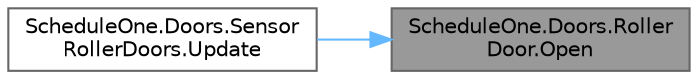 digraph "ScheduleOne.Doors.RollerDoor.Open"
{
 // LATEX_PDF_SIZE
  bgcolor="transparent";
  edge [fontname=Helvetica,fontsize=10,labelfontname=Helvetica,labelfontsize=10];
  node [fontname=Helvetica,fontsize=10,shape=box,height=0.2,width=0.4];
  rankdir="RL";
  Node1 [id="Node000001",label="ScheduleOne.Doors.Roller\lDoor.Open",height=0.2,width=0.4,color="gray40", fillcolor="grey60", style="filled", fontcolor="black",tooltip=" "];
  Node1 -> Node2 [id="edge1_Node000001_Node000002",dir="back",color="steelblue1",style="solid",tooltip=" "];
  Node2 [id="Node000002",label="ScheduleOne.Doors.Sensor\lRollerDoors.Update",height=0.2,width=0.4,color="grey40", fillcolor="white", style="filled",URL="$class_schedule_one_1_1_doors_1_1_sensor_roller_doors.html#a37b0f30ac516c2be00c2c42dda416198",tooltip=" "];
}
